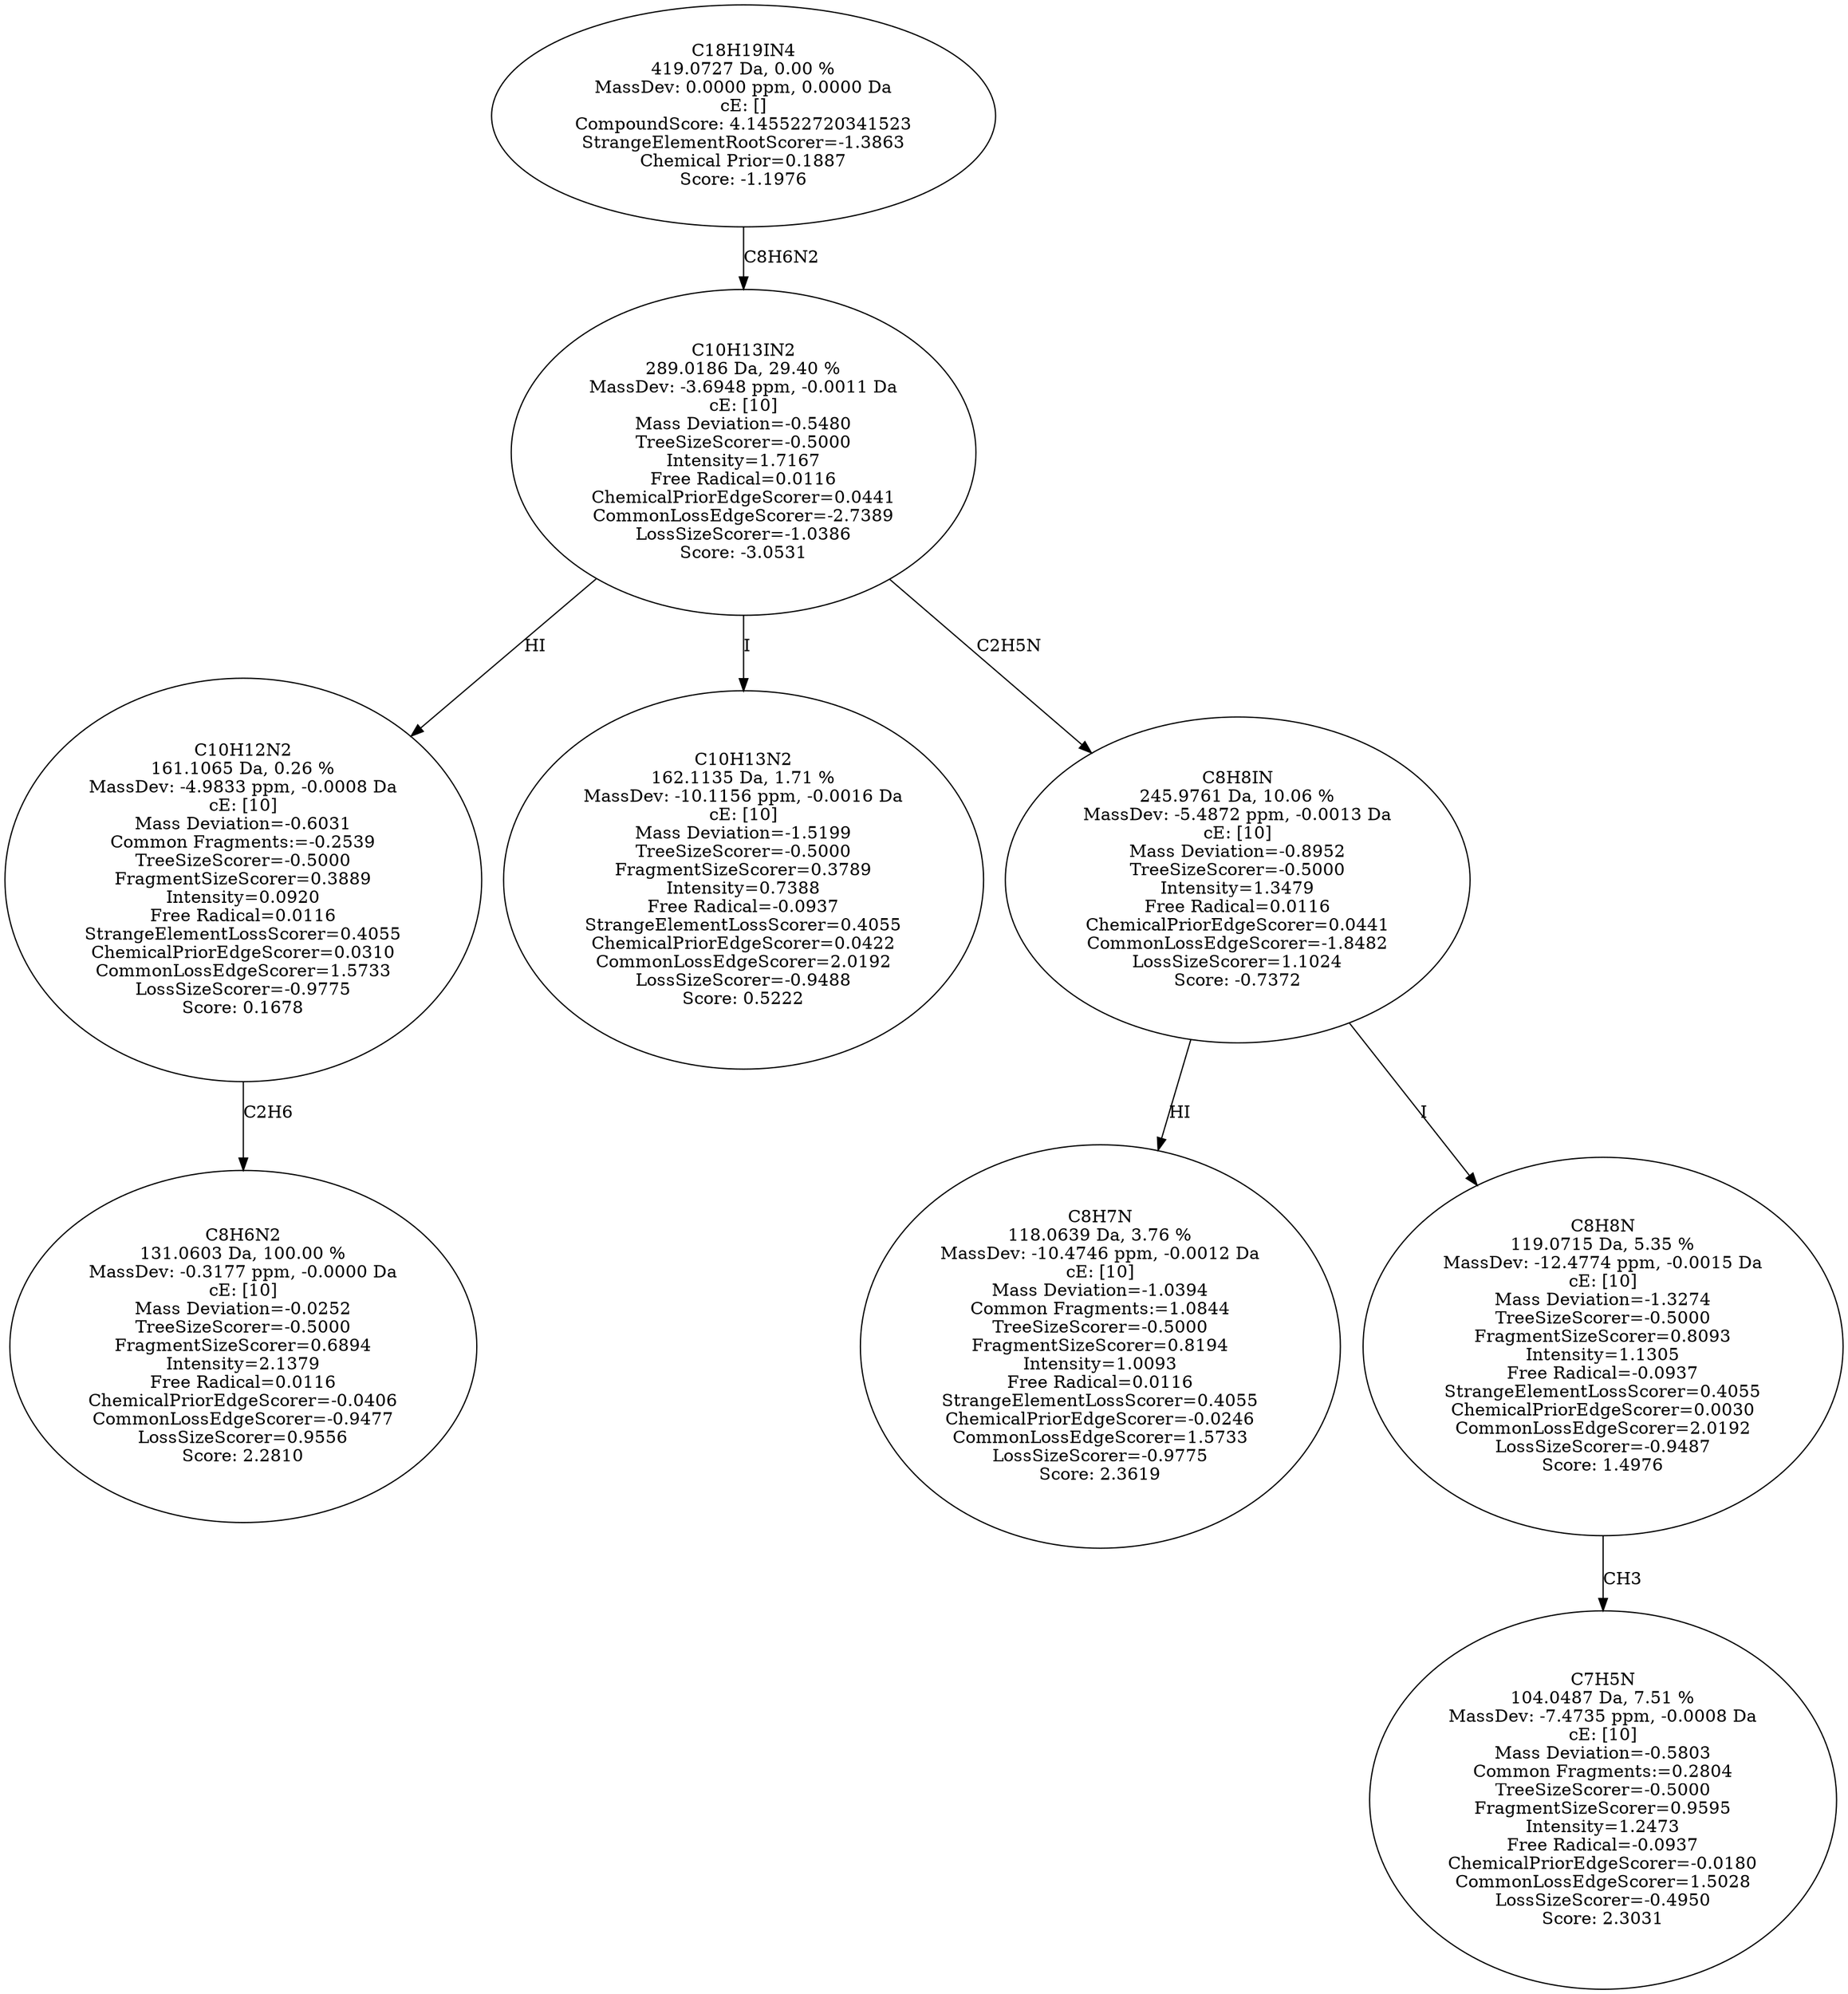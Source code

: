 strict digraph {
v1 [label="C8H6N2\n131.0603 Da, 100.00 %\nMassDev: -0.3177 ppm, -0.0000 Da\ncE: [10]\nMass Deviation=-0.0252\nTreeSizeScorer=-0.5000\nFragmentSizeScorer=0.6894\nIntensity=2.1379\nFree Radical=0.0116\nChemicalPriorEdgeScorer=-0.0406\nCommonLossEdgeScorer=-0.9477\nLossSizeScorer=0.9556\nScore: 2.2810"];
v2 [label="C10H12N2\n161.1065 Da, 0.26 %\nMassDev: -4.9833 ppm, -0.0008 Da\ncE: [10]\nMass Deviation=-0.6031\nCommon Fragments:=-0.2539\nTreeSizeScorer=-0.5000\nFragmentSizeScorer=0.3889\nIntensity=0.0920\nFree Radical=0.0116\nStrangeElementLossScorer=0.4055\nChemicalPriorEdgeScorer=0.0310\nCommonLossEdgeScorer=1.5733\nLossSizeScorer=-0.9775\nScore: 0.1678"];
v3 [label="C10H13N2\n162.1135 Da, 1.71 %\nMassDev: -10.1156 ppm, -0.0016 Da\ncE: [10]\nMass Deviation=-1.5199\nTreeSizeScorer=-0.5000\nFragmentSizeScorer=0.3789\nIntensity=0.7388\nFree Radical=-0.0937\nStrangeElementLossScorer=0.4055\nChemicalPriorEdgeScorer=0.0422\nCommonLossEdgeScorer=2.0192\nLossSizeScorer=-0.9488\nScore: 0.5222"];
v4 [label="C8H7N\n118.0639 Da, 3.76 %\nMassDev: -10.4746 ppm, -0.0012 Da\ncE: [10]\nMass Deviation=-1.0394\nCommon Fragments:=1.0844\nTreeSizeScorer=-0.5000\nFragmentSizeScorer=0.8194\nIntensity=1.0093\nFree Radical=0.0116\nStrangeElementLossScorer=0.4055\nChemicalPriorEdgeScorer=-0.0246\nCommonLossEdgeScorer=1.5733\nLossSizeScorer=-0.9775\nScore: 2.3619"];
v5 [label="C7H5N\n104.0487 Da, 7.51 %\nMassDev: -7.4735 ppm, -0.0008 Da\ncE: [10]\nMass Deviation=-0.5803\nCommon Fragments:=0.2804\nTreeSizeScorer=-0.5000\nFragmentSizeScorer=0.9595\nIntensity=1.2473\nFree Radical=-0.0937\nChemicalPriorEdgeScorer=-0.0180\nCommonLossEdgeScorer=1.5028\nLossSizeScorer=-0.4950\nScore: 2.3031"];
v6 [label="C8H8N\n119.0715 Da, 5.35 %\nMassDev: -12.4774 ppm, -0.0015 Da\ncE: [10]\nMass Deviation=-1.3274\nTreeSizeScorer=-0.5000\nFragmentSizeScorer=0.8093\nIntensity=1.1305\nFree Radical=-0.0937\nStrangeElementLossScorer=0.4055\nChemicalPriorEdgeScorer=0.0030\nCommonLossEdgeScorer=2.0192\nLossSizeScorer=-0.9487\nScore: 1.4976"];
v7 [label="C8H8IN\n245.9761 Da, 10.06 %\nMassDev: -5.4872 ppm, -0.0013 Da\ncE: [10]\nMass Deviation=-0.8952\nTreeSizeScorer=-0.5000\nIntensity=1.3479\nFree Radical=0.0116\nChemicalPriorEdgeScorer=0.0441\nCommonLossEdgeScorer=-1.8482\nLossSizeScorer=1.1024\nScore: -0.7372"];
v8 [label="C10H13IN2\n289.0186 Da, 29.40 %\nMassDev: -3.6948 ppm, -0.0011 Da\ncE: [10]\nMass Deviation=-0.5480\nTreeSizeScorer=-0.5000\nIntensity=1.7167\nFree Radical=0.0116\nChemicalPriorEdgeScorer=0.0441\nCommonLossEdgeScorer=-2.7389\nLossSizeScorer=-1.0386\nScore: -3.0531"];
v9 [label="C18H19IN4\n419.0727 Da, 0.00 %\nMassDev: 0.0000 ppm, 0.0000 Da\ncE: []\nCompoundScore: 4.145522720341523\nStrangeElementRootScorer=-1.3863\nChemical Prior=0.1887\nScore: -1.1976"];
v2 -> v1 [label="C2H6"];
v8 -> v2 [label="HI"];
v8 -> v3 [label="I"];
v7 -> v4 [label="HI"];
v6 -> v5 [label="CH3"];
v7 -> v6 [label="I"];
v8 -> v7 [label="C2H5N"];
v9 -> v8 [label="C8H6N2"];
}